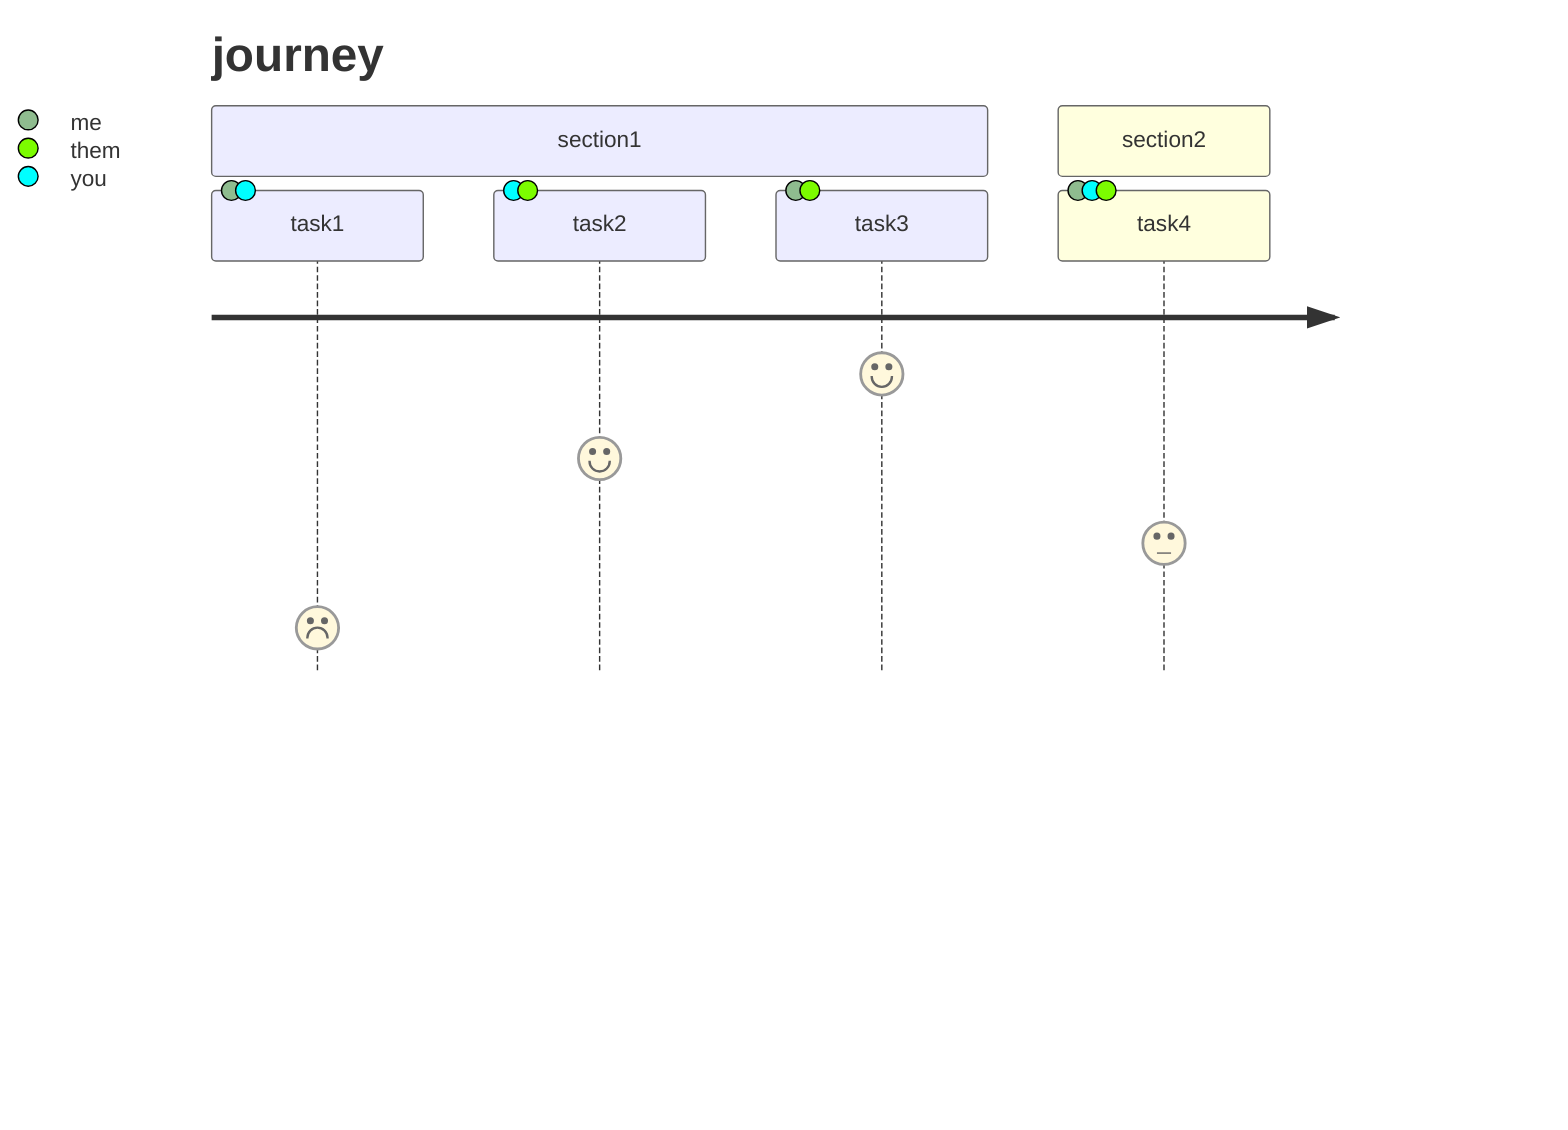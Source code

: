 ---
title: journey
---
journey
    section section1
      task1: 1: me, you
      task2: 5: you, them
      task3: 7: me, them
    section section2
      task4: 3: me, you, them